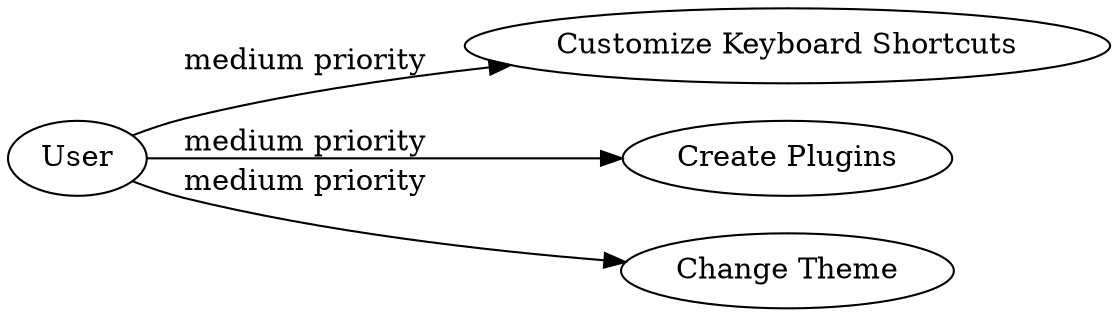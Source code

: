digraph Customization { rankdir=LR; User -> "Customize Keyboard Shortcuts" [ label = "medium priority" ]; User -> "Create Plugins" [ label = "medium priority" ]; User -> "Change Theme" [ label = "medium priority" ]; }
